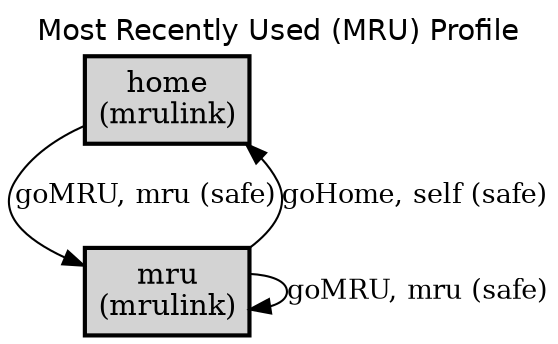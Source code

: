 digraph application_state_diagram {
  graph [
    labelloc="t";
    fontname="Helvetica"
    label="Most Recently Used (MRU) Profile";
    URL="index.html" target="_parent"
  ];
  node [shape = box, style = "bold,filled" fillcolor="lightgray"];

    home [margin=0.02, label=<<table cellspacing="0" cellpadding="5" border="0"><tr><td>home<br />(mrulink)<br /></td></tr></table>>,shape=box URL="docs/semantic.home.html" target="_parent"]
    mru [margin=0.02, label=<<table cellspacing="0" cellpadding="5" border="0"><tr><td>mru<br />(mrulink)<br /></td></tr></table>>,shape=box URL="docs/semantic.mru.html" target="_parent"]

    home -> mru [label = "goMRU, mru (safe)" URL="docs/safe.goMRU.html" target="_parent" fontsize=13];
    mru -> home [label = "goHome, self (safe)" URL="docs/safe.goHome.html" target="_parent" fontsize=13];
    mru -> mru [label = "goMRU, mru (safe)" URL="docs/safe.goMRU.html" target="_parent" fontsize=13];


}